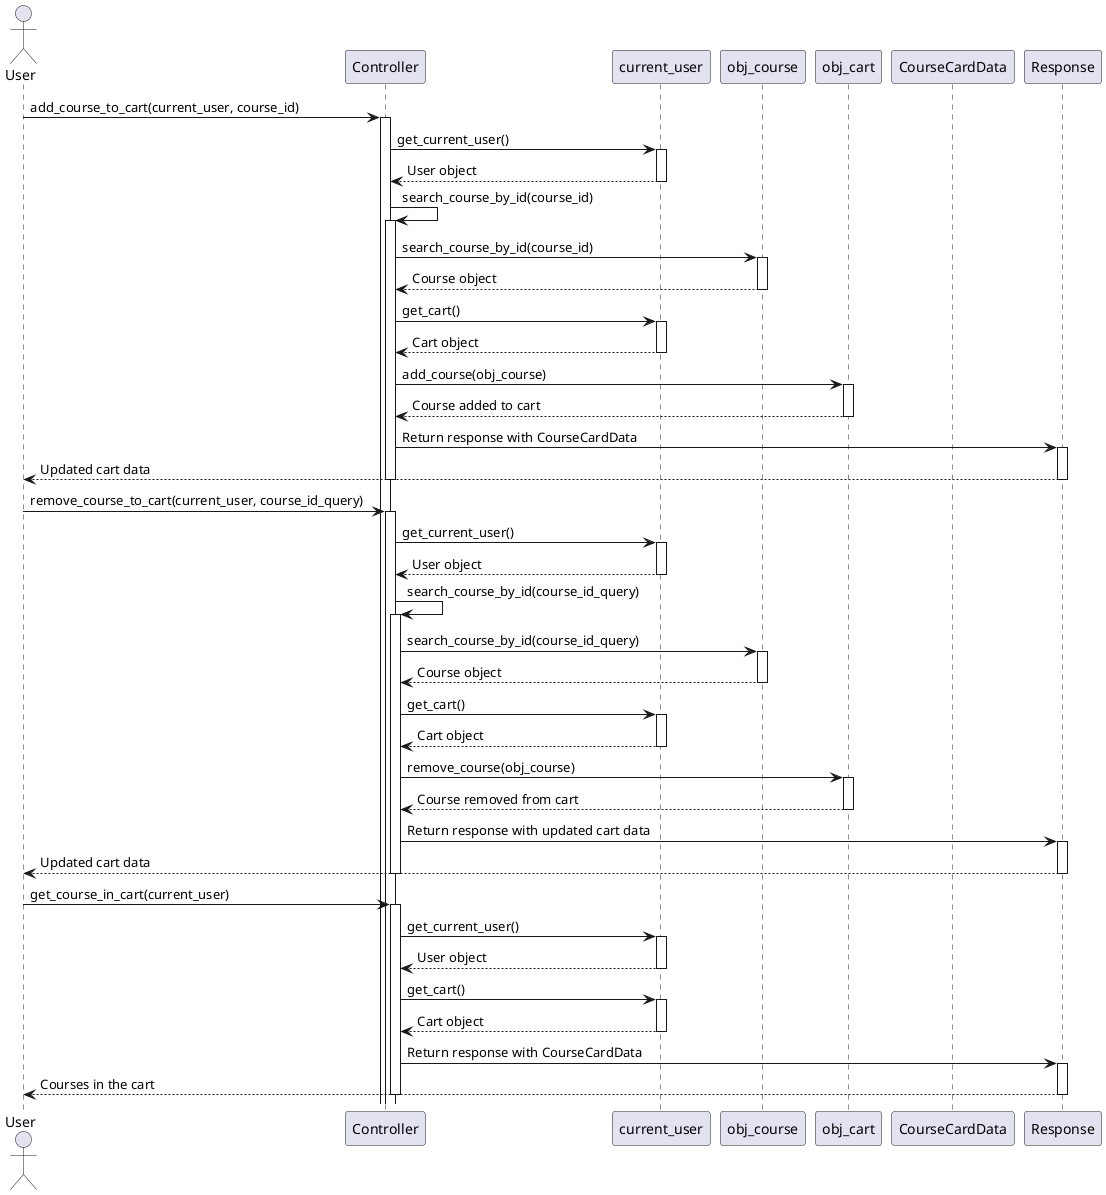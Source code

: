 @startuml FastAPI - Cart Management Sequence Diagram

actor User
participant Controller
participant current_user
participant obj_course
participant obj_cart
participant CourseCardData
participant Response

User -> Controller: add_course_to_cart(current_user, course_id)
activate Controller
Controller -> current_user: get_current_user()
activate current_user
current_user --> Controller: User object
deactivate current_user
Controller -> Controller: search_course_by_id(course_id)
activate Controller
Controller -> obj_course: search_course_by_id(course_id)
activate obj_course
obj_course --> Controller: Course object
deactivate obj_course
Controller -> current_user: get_cart()
activate current_user
current_user --> Controller: Cart object
deactivate current_user
Controller -> obj_cart: add_course(obj_course)
activate obj_cart
obj_cart --> Controller: Course added to cart
deactivate obj_cart
Controller -> Response: Return response with CourseCardData
activate Response
Response --> User: Updated cart data
deactivate Response
deactivate Controller

User -> Controller: remove_course_to_cart(current_user, course_id_query)
activate Controller
Controller -> current_user: get_current_user()
activate current_user
current_user --> Controller: User object
deactivate current_user
Controller -> Controller: search_course_by_id(course_id_query)
activate Controller
Controller -> obj_course: search_course_by_id(course_id_query)
activate obj_course
obj_course --> Controller: Course object
deactivate obj_course
Controller -> current_user: get_cart()
activate current_user
current_user --> Controller: Cart object
deactivate current_user
Controller -> obj_cart: remove_course(obj_course)
activate obj_cart
obj_cart --> Controller: Course removed from cart
deactivate obj_cart
Controller -> Response: Return response with updated cart data
activate Response
Response --> User: Updated cart data
deactivate Response
deactivate Controller

User -> Controller: get_course_in_cart(current_user)
activate Controller
Controller -> current_user: get_current_user()
activate current_user
current_user --> Controller: User object
deactivate current_user
Controller -> current_user: get_cart()
activate current_user
current_user --> Controller: Cart object
deactivate current_user
Controller -> Response: Return response with CourseCardData
activate Response
Response --> User: Courses in the cart
deactivate Response
deactivate Controller

@enduml